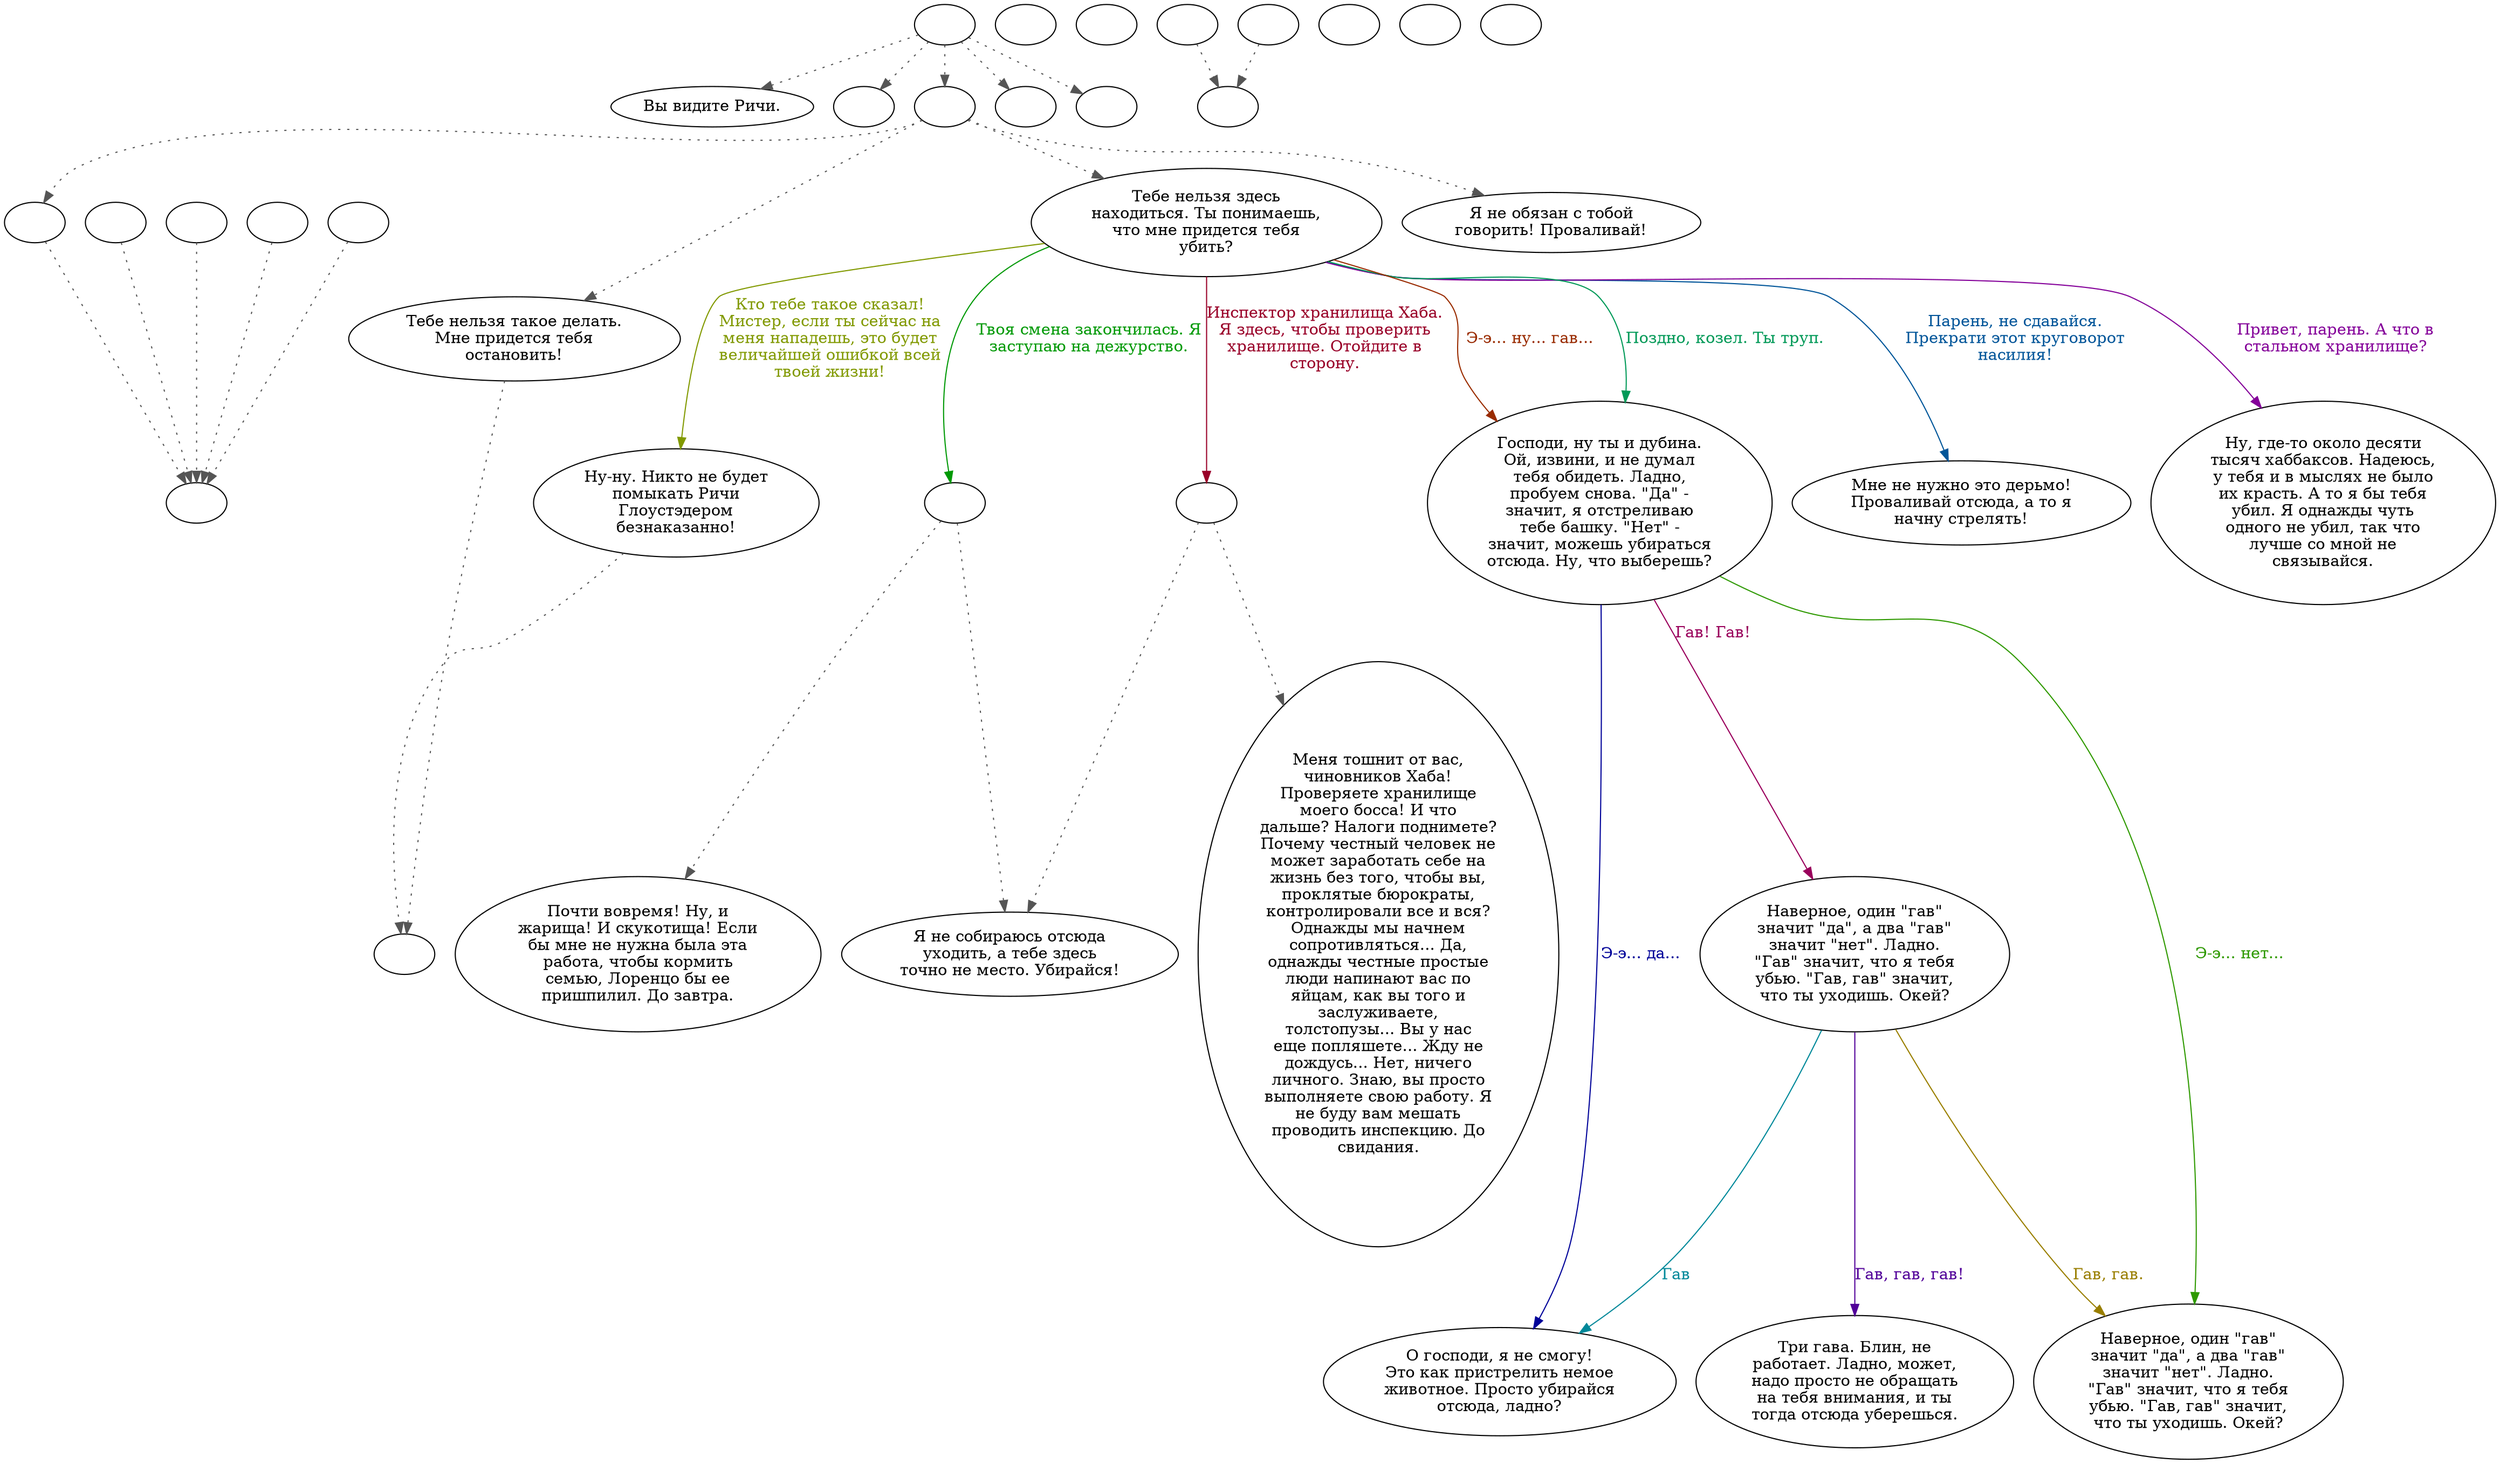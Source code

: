 digraph richie {
  "start" [style=filled       fillcolor="#FFFFFF"       color="#000000"]
  "start" -> "look_at_p_proc" [style=dotted color="#555555"]
  "start" -> "pickup_p_proc" [style=dotted color="#555555"]
  "start" -> "talk_p_proc" [style=dotted color="#555555"]
  "start" -> "critter_p_proc" [style=dotted color="#555555"]
  "start" -> "destroy_p_proc" [style=dotted color="#555555"]
  "start" [label=""]
  "combat" [style=filled       fillcolor="#FFFFFF"       color="#000000"]
  "combat" [label=""]
  "critter_p_proc" [style=filled       fillcolor="#FFFFFF"       color="#000000"]
  "critter_p_proc" [label=""]
  "pickup_p_proc" [style=filled       fillcolor="#FFFFFF"       color="#000000"]
  "pickup_p_proc" [label=""]
  "talk_p_proc" [style=filled       fillcolor="#FFFFFF"       color="#000000"]
  "talk_p_proc" -> "get_reaction" [style=dotted color="#555555"]
  "talk_p_proc" -> "Richie00" [style=dotted color="#555555"]
  "talk_p_proc" -> "Richie01" [style=dotted color="#555555"]
  "talk_p_proc" -> "Richie02" [style=dotted color="#555555"]
  "talk_p_proc" [label=""]
  "destroy_p_proc" [style=filled       fillcolor="#FFFFFF"       color="#000000"]
  "destroy_p_proc" [label=""]
  "look_at_p_proc" [style=filled       fillcolor="#FFFFFF"       color="#000000"]
  "look_at_p_proc" [label="Вы видите Ричи."]
  "Richie00" [style=filled       fillcolor="#FFFFFF"       color="#000000"]
  "Richie00" -> "combat" [style=dotted color="#555555"]
  "Richie00" [label="Тебе нельзя такое делать.\nМне придется тебя\nостановить!"]
  "Richie01" [style=filled       fillcolor="#FFFFFF"       color="#000000"]
  "Richie01" [label="Тебе нельзя здесь\nнаходиться. Ты понимаешь,\nчто мне придется тебя\nубить?"]
  "Richie01" -> "Richie01a" [label="Твоя смена закончилась. Я\nзаступаю на дежурство." color="#009905" fontcolor="#009905"]
  "Richie01" -> "Richie01b" [label="Инспектор хранилища Хаба.\nЯ здесь, чтобы проверить\nхранилище. Отойдите в\nсторону." color="#990028" fontcolor="#990028"]
  "Richie01" -> "Richie06" [label="Парень, не сдавайся.\nПрекрати этот круговорот\nнасилия!" color="#005599" fontcolor="#005599"]
  "Richie01" -> "Richie07" [label="Кто тебе такое сказал!\nМистер, если ты сейчас на\nменя нападешь, это будет\nвеличайшей ошибкой всей\nтвоей жизни!" color="#819900" fontcolor="#819900"]
  "Richie01" -> "Richie08" [label="Привет, парень. А что в\nстальном хранилище?" color="#840099" fontcolor="#840099"]
  "Richie01" -> "Richie09" [label="Поздно, козел. Ты труп." color="#009957" fontcolor="#009957"]
  "Richie01" -> "Richie09" [label="Э-э... ну... гав..." color="#992B00" fontcolor="#992B00"]
  "Richie01a" [style=filled       fillcolor="#FFFFFF"       color="#000000"]
  "Richie01a" -> "Richie03" [style=dotted color="#555555"]
  "Richie01a" -> "Richie04" [style=dotted color="#555555"]
  "Richie01a" [label=""]
  "Richie01b" [style=filled       fillcolor="#FFFFFF"       color="#000000"]
  "Richie01b" -> "Richie05" [style=dotted color="#555555"]
  "Richie01b" -> "Richie04" [style=dotted color="#555555"]
  "Richie01b" [label=""]
  "Richie02" [style=filled       fillcolor="#FFFFFF"       color="#000000"]
  "Richie02" [label="Я не обязан с тобой\nговорить! Проваливай!"]
  "Richie03" [style=filled       fillcolor="#FFFFFF"       color="#000000"]
  "Richie03" [label="Почти вовремя! Ну, и\nжарища! И скукотища! Если\nбы мне не нужна была эта\nработа, чтобы кормить\nсемью, Лоренцо бы ее\nпришпилил. До завтра."]
  "Richie04" [style=filled       fillcolor="#FFFFFF"       color="#000000"]
  "Richie04" [label="Я не собираюсь отсюда\nуходить, а тебе здесь\nточно не место. Убирайся!"]
  "Richie05" [style=filled       fillcolor="#FFFFFF"       color="#000000"]
  "Richie05" [label="Меня тошнит от вас,\nчиновников Хаба!\nПроверяете хранилище\nмоего босса! И что\nдальше? Налоги поднимете?\nПочему честный человек не\nможет заработать себе на\nжизнь без того, чтобы вы,\nпроклятые бюрократы,\nконтролировали все и вся?\nОднажды мы начнем\nсопротивляться... Да,\nоднажды честные простые\nлюди напинают вас по\nяйцам, как вы того и\nзаслуживаете,\nтолстопузы... Вы у нас\nеще попляшете... Жду не\nдождусь... Нет, ничего\nличного. Знаю, вы просто\nвыполняете свою работу. Я\nне буду вам мешать\nпроводить инспекцию. До\nсвидания."]
  "Richie06" [style=filled       fillcolor="#FFFFFF"       color="#000000"]
  "Richie06" [label="Мне не нужно это дерьмо!\nПроваливай отсюда, а то я\nначну стрелять!"]
  "Richie07" [style=filled       fillcolor="#FFFFFF"       color="#000000"]
  "Richie07" -> "combat" [style=dotted color="#555555"]
  "Richie07" [label="Ну-ну. Никто не будет\nпомыкать Ричи\nГлоустэдером\nбезнаказанно!"]
  "Richie08" [style=filled       fillcolor="#FFFFFF"       color="#000000"]
  "Richie08" [label="Ну, где-то около десяти\nтысяч хаббаксов. Надеюсь,\nу тебя и в мыслях не было\nих красть. А то я бы тебя\nубил. Я однажды чуть\nодного не убил, так что\nлучше со мной не\nсвязывайся."]
  "Richie09" [style=filled       fillcolor="#FFFFFF"       color="#000000"]
  "Richie09" [label="Господи, ну ты и дубина.\nОй, извини, и не думал\nтебя обидеть. Ладно,\nпробуем снова. \"Да\" -\nзначит, я отстреливаю\nтебе башку. \"Нет\" -\nзначит, можешь убираться\nотсюда. Ну, что выберешь?"]
  "Richie09" -> "Richie10" [label="Э-э... да..." color="#000299" fontcolor="#000299"]
  "Richie09" -> "Richie11" [label="Э-э... нет..." color="#2E9900" fontcolor="#2E9900"]
  "Richie09" -> "Richie12" [label="Гав! Гав!" color="#99005B" fontcolor="#99005B"]
  "Richie10" [style=filled       fillcolor="#FFFFFF"       color="#000000"]
  "Richie10" [label="О господи, я не смогу!\nЭто как пристрелить немое\nживотное. Просто убирайся\nотсюда, ладно?"]
  "Richie11" [style=filled       fillcolor="#FFFFFF"       color="#000000"]
  "Richie11" [label="Наверное, один \"гав\"\nзначит \"да\", а два \"гав\"\nзначит \"нет\". Ладно.\n\"Гав\" значит, что я тебя\nубью. \"Гав, гав\" значит,\nчто ты уходишь. Окей?"]
  "Richie12" [style=filled       fillcolor="#FFFFFF"       color="#000000"]
  "Richie12" [label="Наверное, один \"гав\"\nзначит \"да\", а два \"гав\"\nзначит \"нет\". Ладно.\n\"Гав\" значит, что я тебя\nубью. \"Гав, гав\" значит,\nчто ты уходишь. Окей?"]
  "Richie12" -> "Richie10" [label="Гав" color="#008899" fontcolor="#008899"]
  "Richie12" -> "Richie11" [label="Гав, гав." color="#997E00" fontcolor="#997E00"]
  "Richie12" -> "Richie13" [label="Гав, гав, гав!" color="#510099" fontcolor="#510099"]
  "Richie13" [style=filled       fillcolor="#FFFFFF"       color="#000000"]
  "Richie13" [label="Три гава. Блин, не\nработает. Ладно, может,\nнадо просто не обращать\nна тебя внимания, и ты\nтогда отсюда уберешься."]
  "RichieLeave" [style=filled       fillcolor="#FFFFFF"       color="#000000"]
  "RichieLeave" [label=""]
  "RichieEnd" [style=filled       fillcolor="#FFFFFF"       color="#000000"]
  "RichieEnd" [label=""]
  "get_reaction" [style=filled       fillcolor="#FFFFFF"       color="#000000"]
  "get_reaction" -> "ReactToLevel" [style=dotted color="#555555"]
  "get_reaction" [label=""]
  "ReactToLevel" [style=filled       fillcolor="#FFFFFF"       color="#000000"]
  "ReactToLevel" [label=""]
  "LevelToReact" [style=filled       fillcolor="#FFFFFF"       color="#000000"]
  "LevelToReact" [label=""]
  "UpReact" [style=filled       fillcolor="#FFFFFF"       color="#000000"]
  "UpReact" -> "ReactToLevel" [style=dotted color="#555555"]
  "UpReact" [label=""]
  "DownReact" [style=filled       fillcolor="#FFFFFF"       color="#000000"]
  "DownReact" -> "ReactToLevel" [style=dotted color="#555555"]
  "DownReact" [label=""]
  "BottomReact" [style=filled       fillcolor="#FFFFFF"       color="#000000"]
  "BottomReact" [label=""]
  "TopReact" [style=filled       fillcolor="#FFFFFF"       color="#000000"]
  "TopReact" [label=""]
  "BigUpReact" [style=filled       fillcolor="#FFFFFF"       color="#000000"]
  "BigUpReact" -> "ReactToLevel" [style=dotted color="#555555"]
  "BigUpReact" [label=""]
  "BigDownReact" [style=filled       fillcolor="#FFFFFF"       color="#000000"]
  "BigDownReact" -> "ReactToLevel" [style=dotted color="#555555"]
  "BigDownReact" [label=""]
  "UpReactLevel" [style=filled       fillcolor="#FFFFFF"       color="#000000"]
  "UpReactLevel" -> "LevelToReact" [style=dotted color="#555555"]
  "UpReactLevel" [label=""]
  "DownReactLevel" [style=filled       fillcolor="#FFFFFF"       color="#000000"]
  "DownReactLevel" -> "LevelToReact" [style=dotted color="#555555"]
  "DownReactLevel" [label=""]
  "Goodbyes" [style=filled       fillcolor="#FFFFFF"       color="#000000"]
  "Goodbyes" [label=""]
}